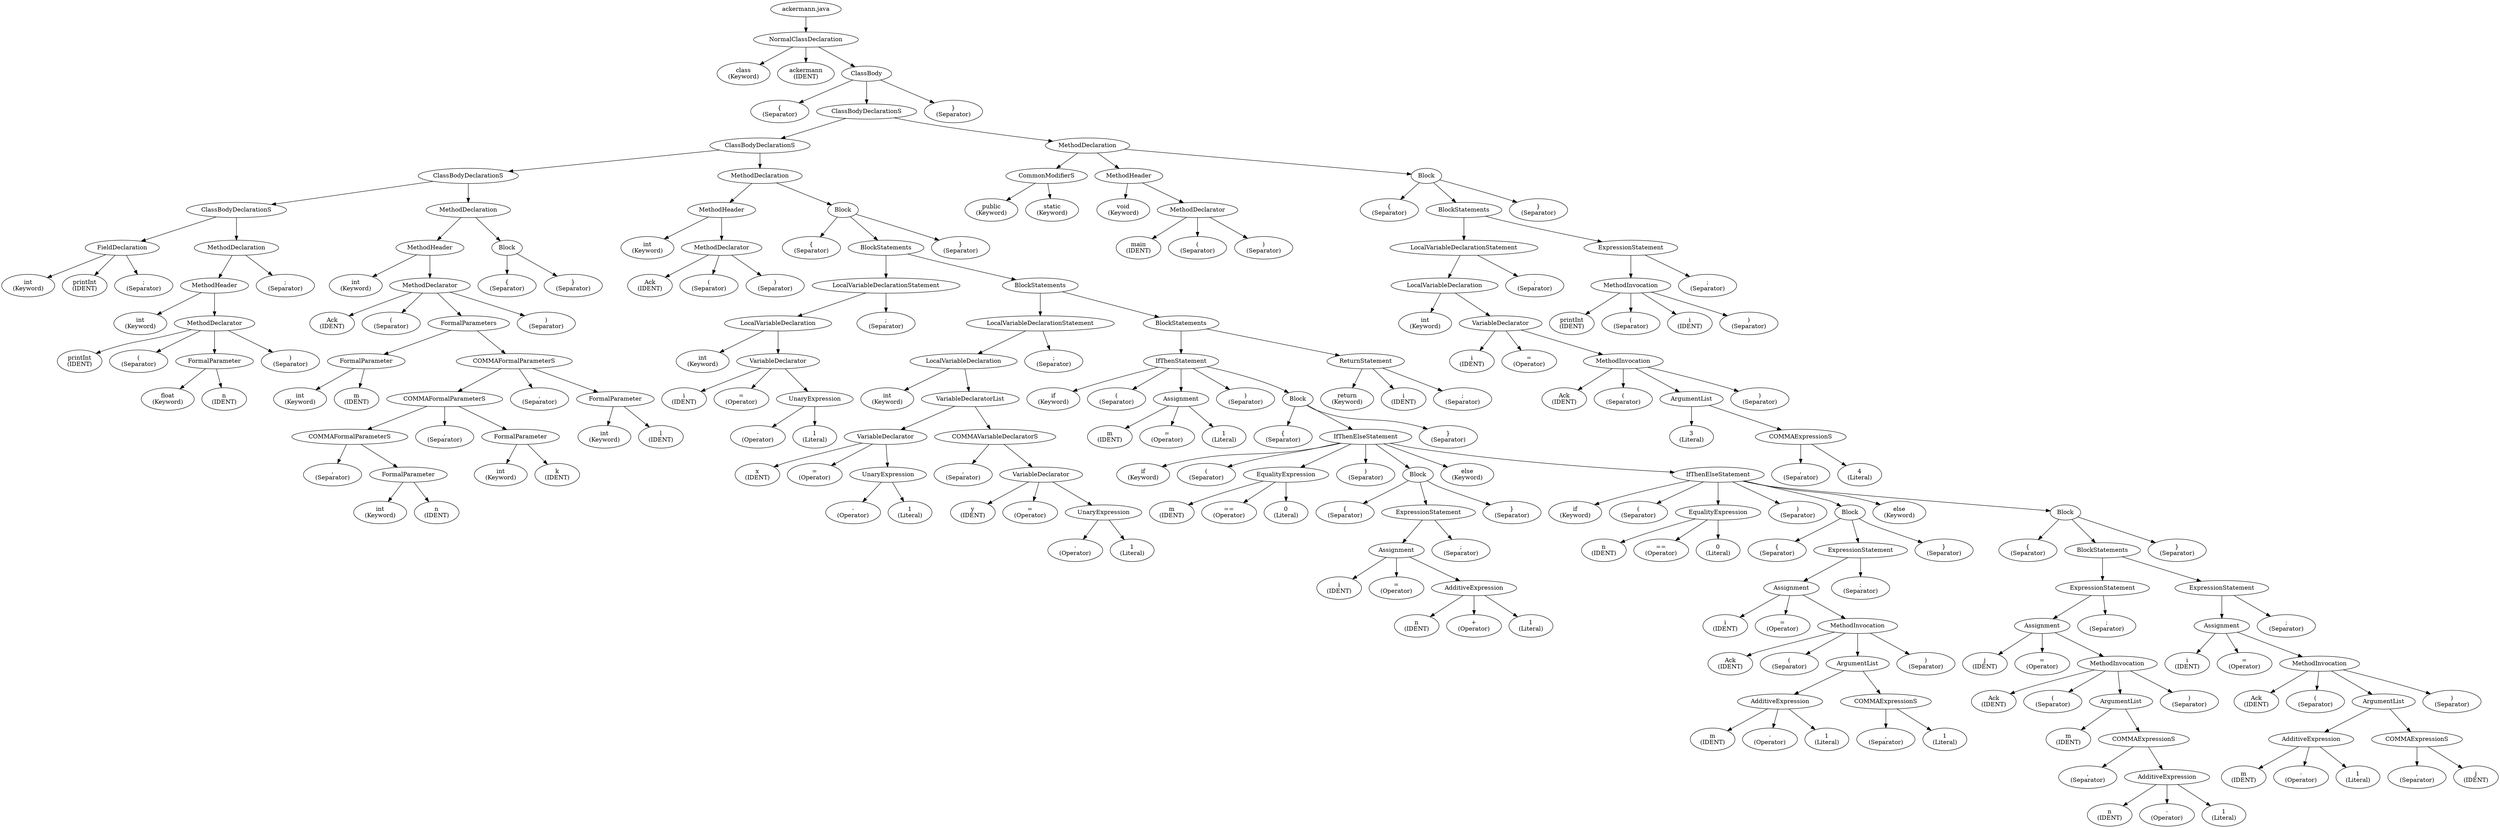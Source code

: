 // Abstract Syntax Tree
digraph {
	1 [label=NormalClassDeclaration]
	0 -> 1
	2 [label="class
(Keyword)"]
	1 -> 2
	3 [label="ackermann
(IDENT)"]
	1 -> 3
	4 [label=ClassBody]
	1 -> 4
	5 [label="{
(Separator)"]
	4 -> 5
	6 [label=ClassBodyDeclarationS]
	4 -> 6
	7 [label=ClassBodyDeclarationS]
	6 -> 7
	8 [label=ClassBodyDeclarationS]
	7 -> 8
	9 [label=ClassBodyDeclarationS]
	8 -> 9
	10 [label=FieldDeclaration]
	9 -> 10
	11 [label="int
(Keyword)"]
	10 -> 11
	12 [label="printInt
(IDENT)"]
	10 -> 12
	13 [label=";
(Separator)"]
	10 -> 13
	14 [label=MethodDeclaration]
	9 -> 14
	15 [label=MethodHeader]
	14 -> 15
	16 [label="int
(Keyword)"]
	15 -> 16
	17 [label=MethodDeclarator]
	15 -> 17
	18 [label="printInt
(IDENT)"]
	17 -> 18
	19 [label="(
(Separator)"]
	17 -> 19
	20 [label=FormalParameter]
	17 -> 20
	21 [label="float
(Keyword)"]
	20 -> 21
	22 [label="n
(IDENT)"]
	20 -> 22
	23 [label=")
(Separator)"]
	17 -> 23
	24 [label=";
(Separator)"]
	14 -> 24
	25 [label=MethodDeclaration]
	8 -> 25
	26 [label=MethodHeader]
	25 -> 26
	27 [label="int
(Keyword)"]
	26 -> 27
	28 [label=MethodDeclarator]
	26 -> 28
	29 [label="Ack
(IDENT)"]
	28 -> 29
	30 [label="(
(Separator)"]
	28 -> 30
	31 [label=FormalParameters]
	28 -> 31
	32 [label=FormalParameter]
	31 -> 32
	33 [label="int
(Keyword)"]
	32 -> 33
	34 [label="m
(IDENT)"]
	32 -> 34
	35 [label=COMMAFormalParameterS]
	31 -> 35
	36 [label=COMMAFormalParameterS]
	35 -> 36
	37 [label=COMMAFormalParameterS]
	36 -> 37
	38 [label=",
(Separator)"]
	37 -> 38
	39 [label=FormalParameter]
	37 -> 39
	40 [label="int
(Keyword)"]
	39 -> 40
	41 [label="n
(IDENT)"]
	39 -> 41
	42 [label=",
(Separator)"]
	36 -> 42
	43 [label=FormalParameter]
	36 -> 43
	44 [label="int
(Keyword)"]
	43 -> 44
	45 [label="k
(IDENT)"]
	43 -> 45
	46 [label=",
(Separator)"]
	35 -> 46
	47 [label=FormalParameter]
	35 -> 47
	48 [label="int
(Keyword)"]
	47 -> 48
	49 [label="l
(IDENT)"]
	47 -> 49
	50 [label=")
(Separator)"]
	28 -> 50
	51 [label=Block]
	25 -> 51
	52 [label="{
(Separator)"]
	51 -> 52
	53 [label="}
(Separator)"]
	51 -> 53
	54 [label=MethodDeclaration]
	7 -> 54
	55 [label=MethodHeader]
	54 -> 55
	56 [label="int
(Keyword)"]
	55 -> 56
	57 [label=MethodDeclarator]
	55 -> 57
	58 [label="Ack
(IDENT)"]
	57 -> 58
	59 [label="(
(Separator)"]
	57 -> 59
	60 [label=")
(Separator)"]
	57 -> 60
	61 [label=Block]
	54 -> 61
	62 [label="{
(Separator)"]
	61 -> 62
	63 [label=BlockStatements]
	61 -> 63
	64 [label=LocalVariableDeclarationStatement]
	63 -> 64
	65 [label=LocalVariableDeclaration]
	64 -> 65
	66 [label="int
(Keyword)"]
	65 -> 66
	67 [label=VariableDeclarator]
	65 -> 67
	68 [label="i
(IDENT)"]
	67 -> 68
	69 [label="=
(Operator)"]
	67 -> 69
	70 [label=UnaryExpression]
	67 -> 70
	71 [label="-
(Operator)"]
	70 -> 71
	72 [label="1
(Literal)"]
	70 -> 72
	73 [label=";
(Separator)"]
	64 -> 73
	74 [label=BlockStatements]
	63 -> 74
	75 [label=LocalVariableDeclarationStatement]
	74 -> 75
	76 [label=LocalVariableDeclaration]
	75 -> 76
	77 [label="int
(Keyword)"]
	76 -> 77
	78 [label=VariableDeclaratorList]
	76 -> 78
	79 [label=VariableDeclarator]
	78 -> 79
	80 [label="x
(IDENT)"]
	79 -> 80
	81 [label="=
(Operator)"]
	79 -> 81
	82 [label=UnaryExpression]
	79 -> 82
	83 [label="-
(Operator)"]
	82 -> 83
	84 [label="1
(Literal)"]
	82 -> 84
	85 [label=COMMAVariableDeclaratorS]
	78 -> 85
	86 [label=",
(Separator)"]
	85 -> 86
	87 [label=VariableDeclarator]
	85 -> 87
	88 [label="y
(IDENT)"]
	87 -> 88
	89 [label="=
(Operator)"]
	87 -> 89
	90 [label=UnaryExpression]
	87 -> 90
	91 [label="-
(Operator)"]
	90 -> 91
	92 [label="1
(Literal)"]
	90 -> 92
	93 [label=";
(Separator)"]
	75 -> 93
	94 [label=BlockStatements]
	74 -> 94
	95 [label=IfThenStatement]
	94 -> 95
	96 [label="if
(Keyword)"]
	95 -> 96
	97 [label="(
(Separator)"]
	95 -> 97
	98 [label=Assignment]
	95 -> 98
	99 [label="m
(IDENT)"]
	98 -> 99
	100 [label="=
(Operator)"]
	98 -> 100
	101 [label="1
(Literal)"]
	98 -> 101
	102 [label=")
(Separator)"]
	95 -> 102
	103 [label=Block]
	95 -> 103
	104 [label="{
(Separator)"]
	103 -> 104
	105 [label=IfThenElseStatement]
	103 -> 105
	106 [label="if
(Keyword)"]
	105 -> 106
	107 [label="(
(Separator)"]
	105 -> 107
	108 [label=EqualityExpression]
	105 -> 108
	109 [label="m
(IDENT)"]
	108 -> 109
	110 [label="==
(Operator)"]
	108 -> 110
	111 [label="0
(Literal)"]
	108 -> 111
	112 [label=")
(Separator)"]
	105 -> 112
	113 [label=Block]
	105 -> 113
	114 [label="{
(Separator)"]
	113 -> 114
	115 [label=ExpressionStatement]
	113 -> 115
	116 [label=Assignment]
	115 -> 116
	117 [label="i
(IDENT)"]
	116 -> 117
	118 [label="=
(Operator)"]
	116 -> 118
	119 [label=AdditiveExpression]
	116 -> 119
	120 [label="n
(IDENT)"]
	119 -> 120
	121 [label="+
(Operator)"]
	119 -> 121
	122 [label="1
(Literal)"]
	119 -> 122
	123 [label=";
(Separator)"]
	115 -> 123
	124 [label="}
(Separator)"]
	113 -> 124
	125 [label="else
(Keyword)"]
	105 -> 125
	126 [label=IfThenElseStatement]
	105 -> 126
	127 [label="if
(Keyword)"]
	126 -> 127
	128 [label="(
(Separator)"]
	126 -> 128
	129 [label=EqualityExpression]
	126 -> 129
	130 [label="n
(IDENT)"]
	129 -> 130
	131 [label="==
(Operator)"]
	129 -> 131
	132 [label="0
(Literal)"]
	129 -> 132
	133 [label=")
(Separator)"]
	126 -> 133
	134 [label=Block]
	126 -> 134
	135 [label="{
(Separator)"]
	134 -> 135
	136 [label=ExpressionStatement]
	134 -> 136
	137 [label=Assignment]
	136 -> 137
	138 [label="i
(IDENT)"]
	137 -> 138
	139 [label="=
(Operator)"]
	137 -> 139
	140 [label=MethodInvocation]
	137 -> 140
	141 [label="Ack
(IDENT)"]
	140 -> 141
	142 [label="(
(Separator)"]
	140 -> 142
	143 [label=ArgumentList]
	140 -> 143
	144 [label=AdditiveExpression]
	143 -> 144
	145 [label="m
(IDENT)"]
	144 -> 145
	146 [label="-
(Operator)"]
	144 -> 146
	147 [label="1
(Literal)"]
	144 -> 147
	148 [label=COMMAExpressionS]
	143 -> 148
	149 [label=",
(Separator)"]
	148 -> 149
	150 [label="1
(Literal)"]
	148 -> 150
	151 [label=")
(Separator)"]
	140 -> 151
	152 [label=";
(Separator)"]
	136 -> 152
	153 [label="}
(Separator)"]
	134 -> 153
	154 [label="else
(Keyword)"]
	126 -> 154
	155 [label=Block]
	126 -> 155
	156 [label="{
(Separator)"]
	155 -> 156
	157 [label=BlockStatements]
	155 -> 157
	158 [label=ExpressionStatement]
	157 -> 158
	159 [label=Assignment]
	158 -> 159
	160 [label="j
(IDENT)"]
	159 -> 160
	161 [label="=
(Operator)"]
	159 -> 161
	162 [label=MethodInvocation]
	159 -> 162
	163 [label="Ack
(IDENT)"]
	162 -> 163
	164 [label="(
(Separator)"]
	162 -> 164
	165 [label=ArgumentList]
	162 -> 165
	166 [label="m
(IDENT)"]
	165 -> 166
	167 [label=COMMAExpressionS]
	165 -> 167
	168 [label=",
(Separator)"]
	167 -> 168
	169 [label=AdditiveExpression]
	167 -> 169
	170 [label="n
(IDENT)"]
	169 -> 170
	171 [label="-
(Operator)"]
	169 -> 171
	172 [label="1
(Literal)"]
	169 -> 172
	173 [label=")
(Separator)"]
	162 -> 173
	174 [label=";
(Separator)"]
	158 -> 174
	175 [label=ExpressionStatement]
	157 -> 175
	176 [label=Assignment]
	175 -> 176
	177 [label="i
(IDENT)"]
	176 -> 177
	178 [label="=
(Operator)"]
	176 -> 178
	179 [label=MethodInvocation]
	176 -> 179
	180 [label="Ack
(IDENT)"]
	179 -> 180
	181 [label="(
(Separator)"]
	179 -> 181
	182 [label=ArgumentList]
	179 -> 182
	183 [label=AdditiveExpression]
	182 -> 183
	184 [label="m
(IDENT)"]
	183 -> 184
	185 [label="-
(Operator)"]
	183 -> 185
	186 [label="1
(Literal)"]
	183 -> 186
	187 [label=COMMAExpressionS]
	182 -> 187
	188 [label=",
(Separator)"]
	187 -> 188
	189 [label="j
(IDENT)"]
	187 -> 189
	190 [label=")
(Separator)"]
	179 -> 190
	191 [label=";
(Separator)"]
	175 -> 191
	192 [label="}
(Separator)"]
	155 -> 192
	193 [label="}
(Separator)"]
	103 -> 193
	194 [label=ReturnStatement]
	94 -> 194
	195 [label="return
(Keyword)"]
	194 -> 195
	196 [label="i
(IDENT)"]
	194 -> 196
	197 [label=";
(Separator)"]
	194 -> 197
	198 [label="}
(Separator)"]
	61 -> 198
	199 [label=MethodDeclaration]
	6 -> 199
	200 [label=CommonModifierS]
	199 -> 200
	201 [label="public
(Keyword)"]
	200 -> 201
	202 [label="static
(Keyword)"]
	200 -> 202
	203 [label=MethodHeader]
	199 -> 203
	204 [label="void
(Keyword)"]
	203 -> 204
	205 [label=MethodDeclarator]
	203 -> 205
	206 [label="main
(IDENT)"]
	205 -> 206
	207 [label="(
(Separator)"]
	205 -> 207
	208 [label=")
(Separator)"]
	205 -> 208
	209 [label=Block]
	199 -> 209
	210 [label="{
(Separator)"]
	209 -> 210
	211 [label=BlockStatements]
	209 -> 211
	212 [label=LocalVariableDeclarationStatement]
	211 -> 212
	213 [label=LocalVariableDeclaration]
	212 -> 213
	214 [label="int
(Keyword)"]
	213 -> 214
	215 [label=VariableDeclarator]
	213 -> 215
	216 [label="i
(IDENT)"]
	215 -> 216
	217 [label="=
(Operator)"]
	215 -> 217
	218 [label=MethodInvocation]
	215 -> 218
	219 [label="Ack
(IDENT)"]
	218 -> 219
	220 [label="(
(Separator)"]
	218 -> 220
	221 [label=ArgumentList]
	218 -> 221
	222 [label="3
(Literal)"]
	221 -> 222
	223 [label=COMMAExpressionS]
	221 -> 223
	224 [label=",
(Separator)"]
	223 -> 224
	225 [label="4
(Literal)"]
	223 -> 225
	226 [label=")
(Separator)"]
	218 -> 226
	227 [label=";
(Separator)"]
	212 -> 227
	228 [label=ExpressionStatement]
	211 -> 228
	229 [label=MethodInvocation]
	228 -> 229
	230 [label="printInt
(IDENT)"]
	229 -> 230
	231 [label="(
(Separator)"]
	229 -> 231
	232 [label="i
(IDENT)"]
	229 -> 232
	233 [label=")
(Separator)"]
	229 -> 233
	234 [label=";
(Separator)"]
	228 -> 234
	235 [label="}
(Separator)"]
	209 -> 235
	236 [label="}
(Separator)"]
	4 -> 236
	0 [label="ackermann.java"]
}

